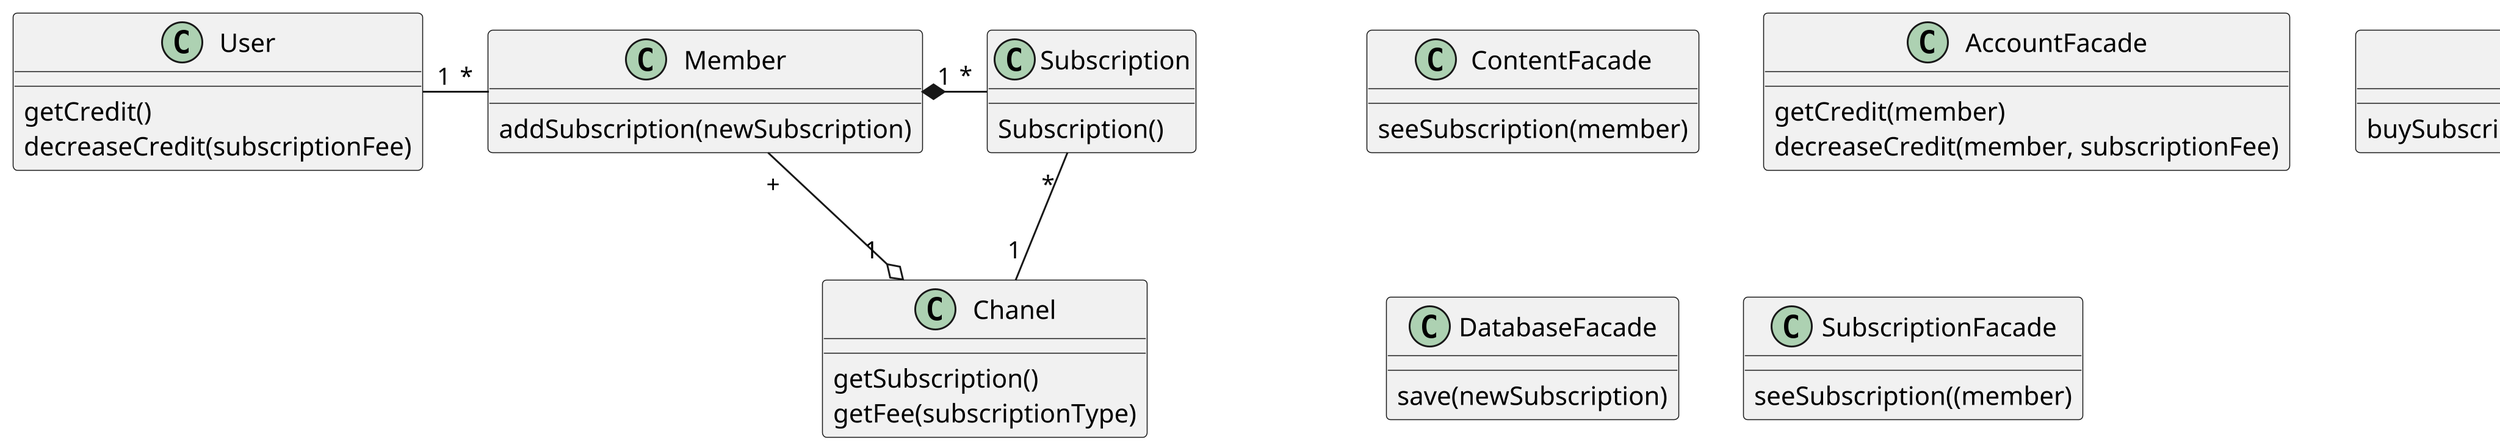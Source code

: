 @startuml buy_subscription

scale 3
skinparam DefaultFontName B Nazanin
skinparam ArrowMessageAlignment right

class "Subscription" as subscription {
    Subscription()
}

class "Chanel" as chanel {
    getSubscription()
    getFee(subscriptionType)
}

class "Member" as member {
    addSubscription(newSubscription)
}

class "User" as user {
    getCredit()
    decreaseCredit(subscriptionFee)
}

class "ContentFacade" {
    seeSubscription(member)
}

class "AccountFacade" {
    getCredit(member)
    decreaseCredit(member, subscriptionFee)
}

class "MonetaryFacade" {
    buySubscription(member, subscriptionType)
}

class "DatabaseFacade" {
    save(newSubscription)
}

class "SubscriptionFacade" {
    seeSubscription((member)
}

subscription "              *" -down- "1" chanel
chanel "                    1" o-up- "+" member
member "1" *-right- "*" subscription
member "*" -left- "1" user

@enduml

